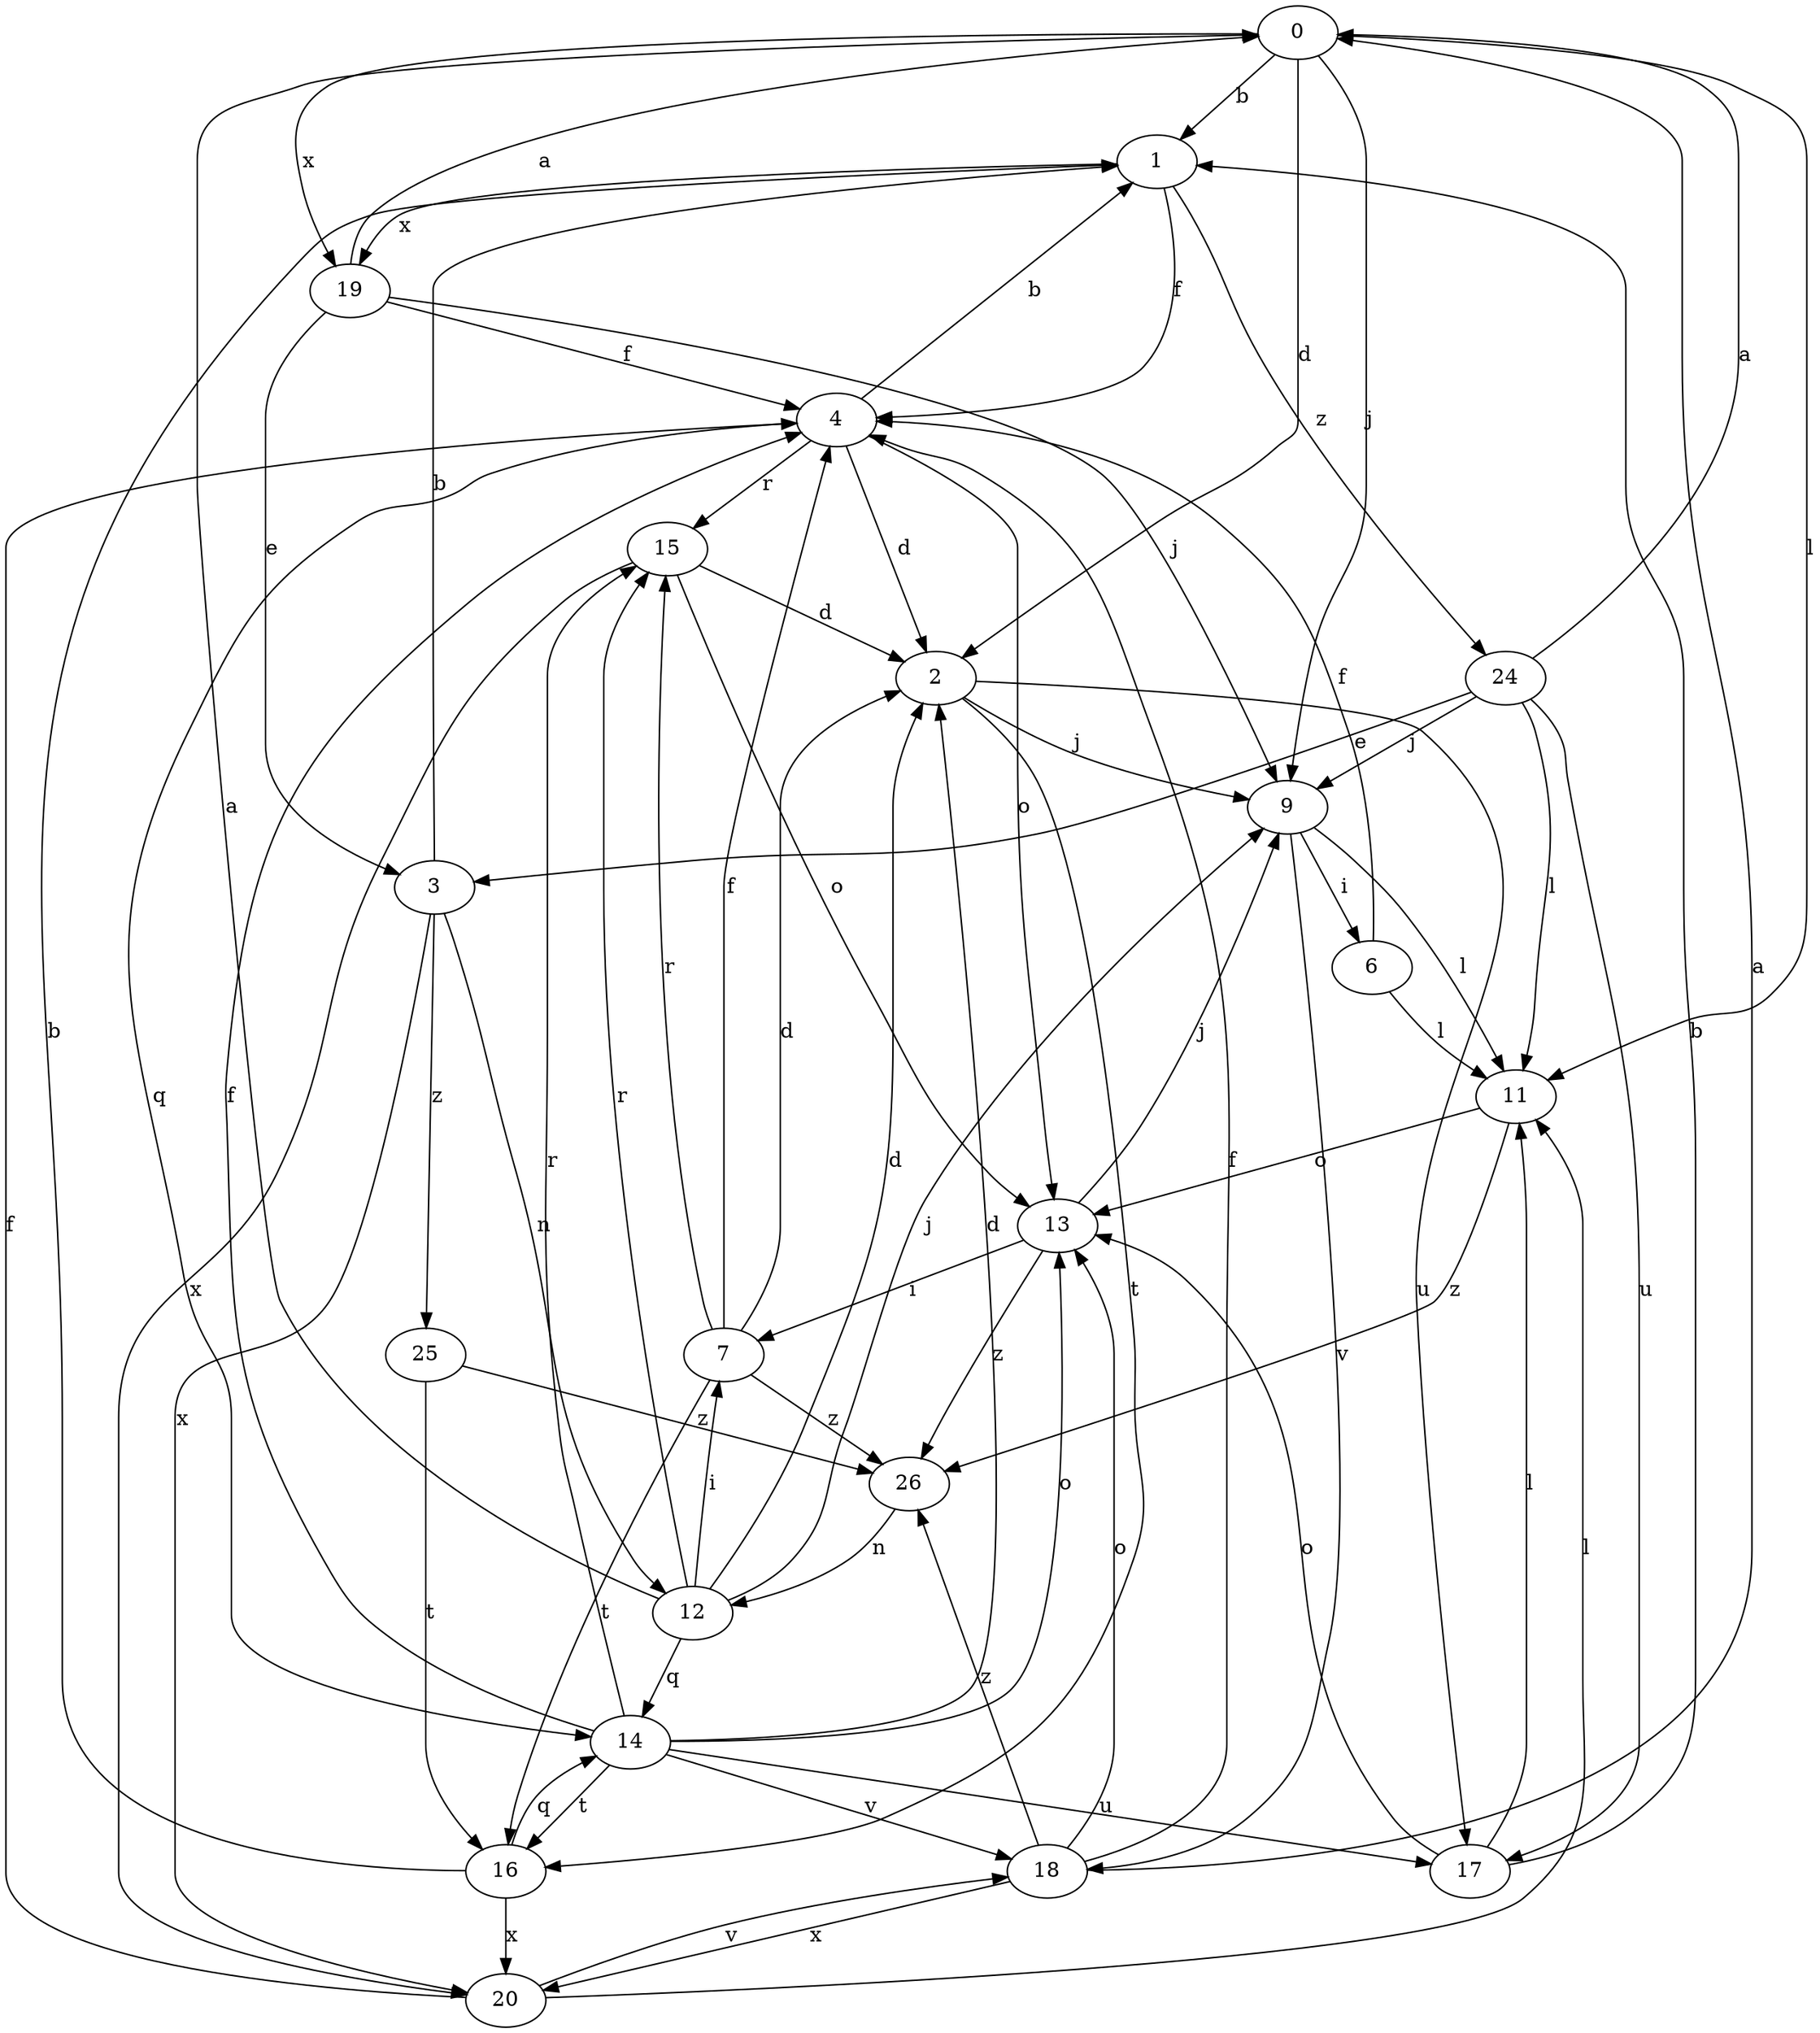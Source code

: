 strict digraph  {
0;
1;
2;
3;
4;
6;
7;
9;
11;
12;
13;
14;
15;
16;
17;
18;
19;
20;
24;
25;
26;
0 -> 1  [label=b];
0 -> 2  [label=d];
0 -> 9  [label=j];
0 -> 11  [label=l];
0 -> 19  [label=x];
1 -> 4  [label=f];
1 -> 19  [label=x];
1 -> 24  [label=z];
2 -> 9  [label=j];
2 -> 16  [label=t];
2 -> 17  [label=u];
3 -> 1  [label=b];
3 -> 12  [label=n];
3 -> 20  [label=x];
3 -> 25  [label=z];
4 -> 1  [label=b];
4 -> 2  [label=d];
4 -> 13  [label=o];
4 -> 14  [label=q];
4 -> 15  [label=r];
6 -> 4  [label=f];
6 -> 11  [label=l];
7 -> 2  [label=d];
7 -> 4  [label=f];
7 -> 15  [label=r];
7 -> 16  [label=t];
7 -> 26  [label=z];
9 -> 6  [label=i];
9 -> 11  [label=l];
9 -> 18  [label=v];
11 -> 13  [label=o];
11 -> 26  [label=z];
12 -> 0  [label=a];
12 -> 2  [label=d];
12 -> 7  [label=i];
12 -> 9  [label=j];
12 -> 14  [label=q];
12 -> 15  [label=r];
13 -> 7  [label=i];
13 -> 9  [label=j];
13 -> 26  [label=z];
14 -> 2  [label=d];
14 -> 4  [label=f];
14 -> 13  [label=o];
14 -> 15  [label=r];
14 -> 16  [label=t];
14 -> 17  [label=u];
14 -> 18  [label=v];
15 -> 2  [label=d];
15 -> 13  [label=o];
15 -> 20  [label=x];
16 -> 1  [label=b];
16 -> 14  [label=q];
16 -> 20  [label=x];
17 -> 1  [label=b];
17 -> 11  [label=l];
17 -> 13  [label=o];
18 -> 0  [label=a];
18 -> 4  [label=f];
18 -> 13  [label=o];
18 -> 20  [label=x];
18 -> 26  [label=z];
19 -> 0  [label=a];
19 -> 3  [label=e];
19 -> 4  [label=f];
19 -> 9  [label=j];
20 -> 4  [label=f];
20 -> 11  [label=l];
20 -> 18  [label=v];
24 -> 0  [label=a];
24 -> 3  [label=e];
24 -> 9  [label=j];
24 -> 11  [label=l];
24 -> 17  [label=u];
25 -> 16  [label=t];
25 -> 26  [label=z];
26 -> 12  [label=n];
}
